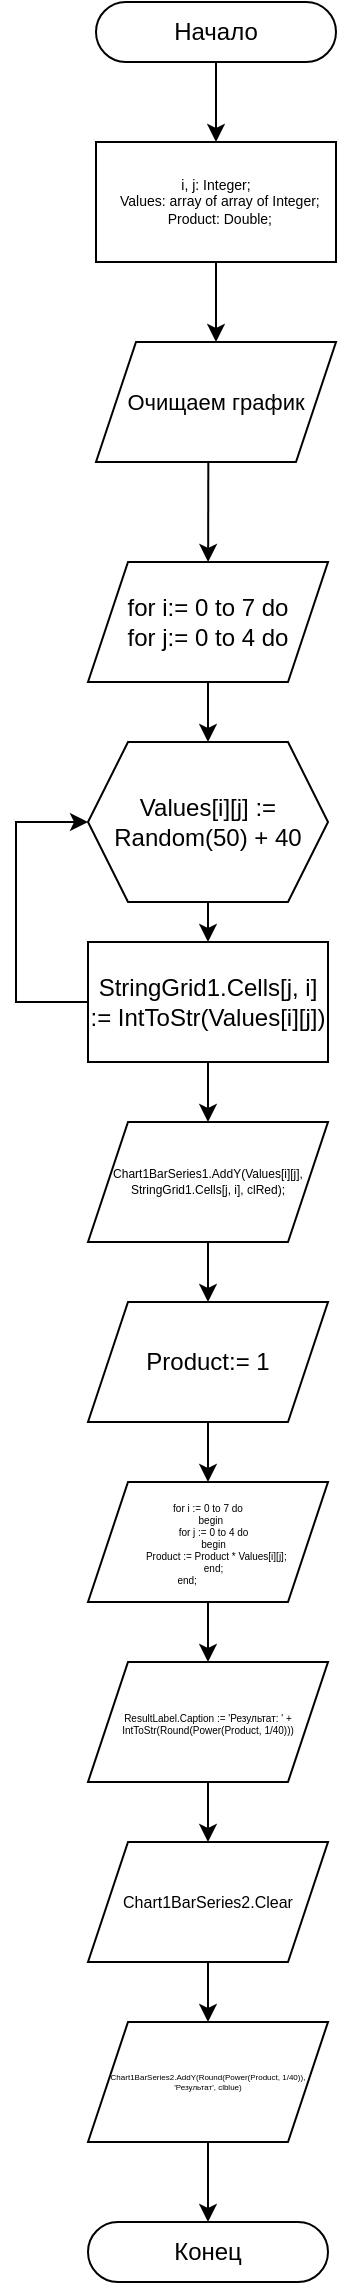 <mxfile version="22.0.8" type="github">
  <diagram name="Страница — 1" id="meUFp0gVDDqr_ggqAOrW">
    <mxGraphModel dx="1253" dy="669" grid="1" gridSize="10" guides="1" tooltips="1" connect="1" arrows="1" fold="1" page="1" pageScale="1" pageWidth="827" pageHeight="1169" math="0" shadow="0">
      <root>
        <mxCell id="0" />
        <mxCell id="1" parent="0" />
        <mxCell id="QOJU_980YXGelBzDdJa1-4" value="Начало" style="rounded=1;whiteSpace=wrap;html=1;arcSize=50;" vertex="1" parent="1">
          <mxGeometry x="120" y="10" width="120" height="30" as="geometry" />
        </mxCell>
        <mxCell id="QOJU_980YXGelBzDdJa1-5" value="" style="endArrow=classic;html=1;rounded=0;exitX=0.5;exitY=1;exitDx=0;exitDy=0;entryX=0.5;entryY=0;entryDx=0;entryDy=0;" edge="1" parent="1" source="QOJU_980YXGelBzDdJa1-4" target="QOJU_980YXGelBzDdJa1-7">
          <mxGeometry width="50" height="50" relative="1" as="geometry">
            <mxPoint x="170" y="110" as="sourcePoint" />
            <mxPoint x="180" y="80" as="targetPoint" />
          </mxGeometry>
        </mxCell>
        <mxCell id="QOJU_980YXGelBzDdJa1-7" value="" style="rounded=0;whiteSpace=wrap;html=1;" vertex="1" parent="1">
          <mxGeometry x="120" y="80" width="120" height="60" as="geometry" />
        </mxCell>
        <mxCell id="QOJU_980YXGelBzDdJa1-10" value="i, j: Integer;&#xa;  Values: array of array of Integer;&#xa;  Product: Double;" style="text;whiteSpace=wrap;strokeWidth=2;fontSize=7;align=center;verticalAlign=middle;" vertex="1" parent="1">
          <mxGeometry x="120" y="80" width="120" height="60" as="geometry" />
        </mxCell>
        <mxCell id="QOJU_980YXGelBzDdJa1-11" value="" style="endArrow=classic;html=1;rounded=0;exitX=0.5;exitY=1;exitDx=0;exitDy=0;" edge="1" parent="1" source="QOJU_980YXGelBzDdJa1-10" target="QOJU_980YXGelBzDdJa1-12">
          <mxGeometry width="50" height="50" relative="1" as="geometry">
            <mxPoint x="170" y="160" as="sourcePoint" />
            <mxPoint x="180" y="180" as="targetPoint" />
          </mxGeometry>
        </mxCell>
        <mxCell id="QOJU_980YXGelBzDdJa1-12" value="Очищаем график" style="shape=parallelogram;perimeter=parallelogramPerimeter;whiteSpace=wrap;html=1;fixedSize=1;fontSize=11;" vertex="1" parent="1">
          <mxGeometry x="120" y="180" width="120" height="60" as="geometry" />
        </mxCell>
        <mxCell id="QOJU_980YXGelBzDdJa1-14" value="" style="endArrow=classic;html=1;rounded=0;exitX=0.468;exitY=0.997;exitDx=0;exitDy=0;exitPerimeter=0;" edge="1" parent="1" source="QOJU_980YXGelBzDdJa1-12" target="QOJU_980YXGelBzDdJa1-15">
          <mxGeometry width="50" height="50" relative="1" as="geometry">
            <mxPoint x="140" y="280" as="sourcePoint" />
            <mxPoint x="176" y="280" as="targetPoint" />
          </mxGeometry>
        </mxCell>
        <mxCell id="QOJU_980YXGelBzDdJa1-15" value="for i:= 0 to 7 do&lt;br&gt;for j:= 0 to 4 do" style="shape=parallelogram;perimeter=parallelogramPerimeter;whiteSpace=wrap;html=1;fixedSize=1;" vertex="1" parent="1">
          <mxGeometry x="116" y="290" width="120" height="60" as="geometry" />
        </mxCell>
        <mxCell id="QOJU_980YXGelBzDdJa1-16" value="" style="endArrow=classic;html=1;rounded=0;exitX=0.5;exitY=1;exitDx=0;exitDy=0;entryX=0.5;entryY=0;entryDx=0;entryDy=0;" edge="1" parent="1" source="QOJU_980YXGelBzDdJa1-15" target="QOJU_980YXGelBzDdJa1-35">
          <mxGeometry width="50" height="50" relative="1" as="geometry">
            <mxPoint x="170" y="370" as="sourcePoint" />
            <mxPoint x="219.615" y="381.154" as="targetPoint" />
          </mxGeometry>
        </mxCell>
        <mxCell id="QOJU_980YXGelBzDdJa1-18" value="" style="endArrow=classic;html=1;rounded=0;exitX=0.5;exitY=1;exitDx=0;exitDy=0;" edge="1" parent="1" source="QOJU_980YXGelBzDdJa1-35">
          <mxGeometry width="50" height="50" relative="1" as="geometry">
            <mxPoint x="260" y="440" as="sourcePoint" />
            <mxPoint x="176.0" y="480" as="targetPoint" />
          </mxGeometry>
        </mxCell>
        <mxCell id="QOJU_980YXGelBzDdJa1-20" value="" style="endArrow=classic;html=1;rounded=0;exitX=0.5;exitY=1;exitDx=0;exitDy=0;" edge="1" parent="1" target="QOJU_980YXGelBzDdJa1-21">
          <mxGeometry width="50" height="50" relative="1" as="geometry">
            <mxPoint x="176.0" y="540" as="sourcePoint" />
            <mxPoint x="176" y="570" as="targetPoint" />
          </mxGeometry>
        </mxCell>
        <mxCell id="QOJU_980YXGelBzDdJa1-21" value="Chart1BarSeries1.AddY(Values[i][j], StringGrid1.Cells[j, i], clRed);" style="shape=parallelogram;perimeter=parallelogramPerimeter;whiteSpace=wrap;html=1;fixedSize=1;fontSize=6;" vertex="1" parent="1">
          <mxGeometry x="116" y="570" width="120" height="60" as="geometry" />
        </mxCell>
        <mxCell id="QOJU_980YXGelBzDdJa1-22" value="" style="endArrow=classic;html=1;rounded=0;exitX=0.5;exitY=1;exitDx=0;exitDy=0;" edge="1" parent="1" source="QOJU_980YXGelBzDdJa1-21" target="QOJU_980YXGelBzDdJa1-23">
          <mxGeometry width="50" height="50" relative="1" as="geometry">
            <mxPoint x="150" y="670" as="sourcePoint" />
            <mxPoint x="176" y="690" as="targetPoint" />
          </mxGeometry>
        </mxCell>
        <mxCell id="QOJU_980YXGelBzDdJa1-23" value="Product:= 1" style="shape=parallelogram;perimeter=parallelogramPerimeter;whiteSpace=wrap;html=1;fixedSize=1;" vertex="1" parent="1">
          <mxGeometry x="116" y="660.0" width="120" height="60" as="geometry" />
        </mxCell>
        <mxCell id="QOJU_980YXGelBzDdJa1-24" value="" style="endArrow=classic;html=1;rounded=0;exitX=0.5;exitY=1;exitDx=0;exitDy=0;" edge="1" parent="1" source="QOJU_980YXGelBzDdJa1-23" target="QOJU_980YXGelBzDdJa1-25">
          <mxGeometry width="50" height="50" relative="1" as="geometry">
            <mxPoint x="150" y="750" as="sourcePoint" />
            <mxPoint x="176" y="760" as="targetPoint" />
          </mxGeometry>
        </mxCell>
        <mxCell id="QOJU_980YXGelBzDdJa1-25" value="&lt;div style=&quot;font-size: 5px;&quot;&gt;for i := 0 to 7 do&lt;/div&gt;&lt;div style=&quot;font-size: 5px;&quot;&gt;&amp;nbsp; begin&lt;/div&gt;&lt;div style=&quot;font-size: 5px;&quot;&gt;&amp;nbsp; &amp;nbsp; for j := 0 to 4 do&lt;/div&gt;&lt;div style=&quot;font-size: 5px;&quot;&gt;&amp;nbsp; &amp;nbsp; begin&lt;/div&gt;&lt;div style=&quot;font-size: 5px;&quot;&gt;&amp;nbsp; &amp;nbsp; &amp;nbsp; Product := Product * Values[i][j];&lt;/div&gt;&lt;div style=&quot;font-size: 5px;&quot;&gt;&amp;nbsp; &amp;nbsp; end;&lt;/div&gt;&lt;div style=&quot;font-size: 5px;&quot;&gt;&amp;nbsp; end;&amp;nbsp; &amp;nbsp; &amp;nbsp; &amp;nbsp; &amp;nbsp; &amp;nbsp; &amp;nbsp; &amp;nbsp; &amp;nbsp;&lt;/div&gt;" style="shape=parallelogram;perimeter=parallelogramPerimeter;whiteSpace=wrap;html=1;fixedSize=1;fontSize=5;" vertex="1" parent="1">
          <mxGeometry x="116" y="750.0" width="120" height="60" as="geometry" />
        </mxCell>
        <mxCell id="QOJU_980YXGelBzDdJa1-26" value="" style="endArrow=classic;html=1;rounded=0;exitX=0.5;exitY=1;exitDx=0;exitDy=0;" edge="1" parent="1" source="QOJU_980YXGelBzDdJa1-25" target="QOJU_980YXGelBzDdJa1-27">
          <mxGeometry width="50" height="50" relative="1" as="geometry">
            <mxPoint x="150" y="850" as="sourcePoint" />
            <mxPoint x="180" y="840" as="targetPoint" />
          </mxGeometry>
        </mxCell>
        <mxCell id="QOJU_980YXGelBzDdJa1-27" value="ResultLabel.Caption := &#39;Результат: &#39; + IntToStr(Round(Power(Product, 1/40)))" style="shape=parallelogram;perimeter=parallelogramPerimeter;whiteSpace=wrap;html=1;fixedSize=1;fontSize=5;" vertex="1" parent="1">
          <mxGeometry x="116" y="840" width="120" height="60" as="geometry" />
        </mxCell>
        <mxCell id="QOJU_980YXGelBzDdJa1-28" value="" style="endArrow=classic;html=1;rounded=0;exitX=0.5;exitY=1;exitDx=0;exitDy=0;" edge="1" parent="1" source="QOJU_980YXGelBzDdJa1-27" target="QOJU_980YXGelBzDdJa1-29">
          <mxGeometry width="50" height="50" relative="1" as="geometry">
            <mxPoint x="150" y="950" as="sourcePoint" />
            <mxPoint x="230" y="940" as="targetPoint" />
          </mxGeometry>
        </mxCell>
        <UserObject label="Chart1BarSeries2.Clear" link="Chart1BarSeries2.Clear" id="QOJU_980YXGelBzDdJa1-29">
          <mxCell style="shape=parallelogram;perimeter=parallelogramPerimeter;whiteSpace=wrap;html=1;fixedSize=1;fontSize=8;" vertex="1" parent="1">
            <mxGeometry x="116" y="930" width="120" height="60" as="geometry" />
          </mxCell>
        </UserObject>
        <mxCell id="QOJU_980YXGelBzDdJa1-30" value="" style="endArrow=classic;html=1;rounded=0;exitX=0.5;exitY=1;exitDx=0;exitDy=0;" edge="1" parent="1" source="QOJU_980YXGelBzDdJa1-29" target="QOJU_980YXGelBzDdJa1-31">
          <mxGeometry width="50" height="50" relative="1" as="geometry">
            <mxPoint x="150" y="1050" as="sourcePoint" />
            <mxPoint x="180" y="1020" as="targetPoint" />
          </mxGeometry>
        </mxCell>
        <mxCell id="QOJU_980YXGelBzDdJa1-31" value="Chart1BarSeries2.AddY(Round(Power(Product, 1/40)), &#39;Результат&#39;, clblue)" style="shape=parallelogram;perimeter=parallelogramPerimeter;whiteSpace=wrap;html=1;fixedSize=1;fontSize=4;" vertex="1" parent="1">
          <mxGeometry x="116" y="1020" width="120" height="60" as="geometry" />
        </mxCell>
        <mxCell id="QOJU_980YXGelBzDdJa1-32" value="" style="endArrow=classic;html=1;rounded=0;exitX=0.5;exitY=1;exitDx=0;exitDy=0;entryX=0.5;entryY=0;entryDx=0;entryDy=0;" edge="1" parent="1" source="QOJU_980YXGelBzDdJa1-31" target="QOJU_980YXGelBzDdJa1-34">
          <mxGeometry width="50" height="50" relative="1" as="geometry">
            <mxPoint x="150" y="1170" as="sourcePoint" />
            <mxPoint x="170" y="1120" as="targetPoint" />
          </mxGeometry>
        </mxCell>
        <mxCell id="QOJU_980YXGelBzDdJa1-34" value="Конец" style="rounded=1;whiteSpace=wrap;html=1;arcSize=50;" vertex="1" parent="1">
          <mxGeometry x="116" y="1120" width="120" height="30" as="geometry" />
        </mxCell>
        <mxCell id="QOJU_980YXGelBzDdJa1-35" value="Values[i][j] := Random(50) + 40" style="shape=hexagon;perimeter=hexagonPerimeter2;whiteSpace=wrap;html=1;fixedSize=1;" vertex="1" parent="1">
          <mxGeometry x="116" y="380" width="120" height="80" as="geometry" />
        </mxCell>
        <mxCell id="QOJU_980YXGelBzDdJa1-36" value="StringGrid1.Cells[j, i] := IntToStr(Values[i][j])" style="rounded=0;whiteSpace=wrap;html=1;" vertex="1" parent="1">
          <mxGeometry x="116" y="480" width="120" height="60" as="geometry" />
        </mxCell>
        <mxCell id="QOJU_980YXGelBzDdJa1-37" value="" style="endArrow=classic;html=1;rounded=0;exitX=0;exitY=0.5;exitDx=0;exitDy=0;entryX=0;entryY=0.5;entryDx=0;entryDy=0;" edge="1" parent="1" source="QOJU_980YXGelBzDdJa1-36" target="QOJU_980YXGelBzDdJa1-35">
          <mxGeometry width="50" height="50" relative="1" as="geometry">
            <mxPoint x="150" y="520" as="sourcePoint" />
            <mxPoint x="200" y="470" as="targetPoint" />
            <Array as="points">
              <mxPoint x="80" y="510" />
              <mxPoint x="80" y="470" />
              <mxPoint x="80" y="420" />
            </Array>
          </mxGeometry>
        </mxCell>
      </root>
    </mxGraphModel>
  </diagram>
</mxfile>
